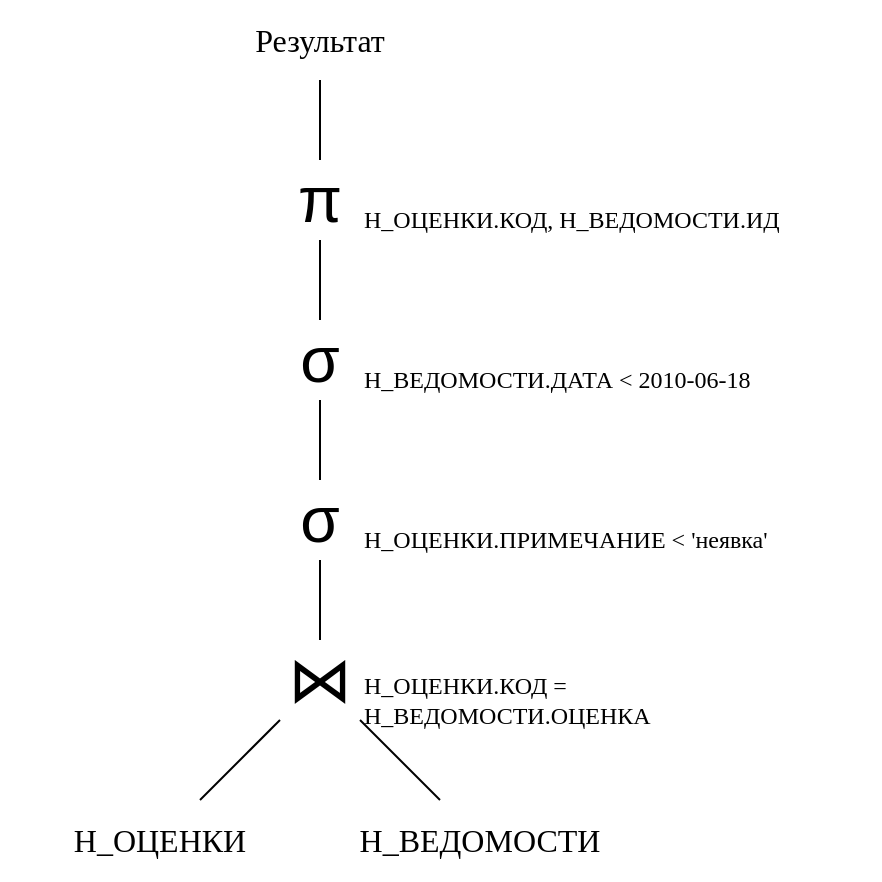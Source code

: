 <mxfile version="22.1.2" type="device" pages="6">
  <diagram name="1.1" id="wA_7gH2oUpH-ClCLrekW">
    <mxGraphModel dx="1221" dy="725" grid="1" gridSize="10" guides="1" tooltips="1" connect="1" arrows="1" fold="1" page="1" pageScale="1" pageWidth="827" pageHeight="1169" math="0" shadow="0">
      <root>
        <mxCell id="0" />
        <mxCell id="1" parent="0" />
        <mxCell id="62KwD2l6ckpeS2-yrxwT-12" style="rounded=0;orthogonalLoop=1;jettySize=auto;html=1;endArrow=none;endFill=0;" edge="1" parent="1" source="62KwD2l6ckpeS2-yrxwT-8" target="62KwD2l6ckpeS2-yrxwT-10">
          <mxGeometry relative="1" as="geometry">
            <mxPoint x="170" y="420" as="sourcePoint" />
          </mxGeometry>
        </mxCell>
        <mxCell id="62KwD2l6ckpeS2-yrxwT-8" value="&lt;font face=&quot;consolas&quot; style=&quot;font-size: 16px;&quot;&gt;Н_ОЦЕНКИ&lt;/font&gt;" style="text;html=1;strokeColor=none;fillColor=none;align=center;verticalAlign=middle;whiteSpace=wrap;rounded=0;" vertex="1" parent="1">
          <mxGeometry x="80" y="480" width="160" height="40" as="geometry" />
        </mxCell>
        <mxCell id="62KwD2l6ckpeS2-yrxwT-13" style="rounded=0;orthogonalLoop=1;jettySize=auto;html=1;endArrow=none;endFill=0;" edge="1" parent="1" source="62KwD2l6ckpeS2-yrxwT-9" target="62KwD2l6ckpeS2-yrxwT-10">
          <mxGeometry relative="1" as="geometry">
            <mxPoint x="360" y="460" as="sourcePoint" />
          </mxGeometry>
        </mxCell>
        <mxCell id="62KwD2l6ckpeS2-yrxwT-9" value="&lt;font face=&quot;consolas&quot; style=&quot;font-size: 16px;&quot;&gt;Н_ВЕДОМОСТИ&lt;/font&gt;" style="text;html=1;strokeColor=none;fillColor=none;align=center;verticalAlign=middle;whiteSpace=wrap;rounded=0;" vertex="1" parent="1">
          <mxGeometry x="240" y="480" width="160" height="40" as="geometry" />
        </mxCell>
        <mxCell id="62KwD2l6ckpeS2-yrxwT-10" value="&lt;font style=&quot;font-size: 32px;&quot;&gt;⋈&lt;/font&gt;" style="text;html=1;strokeColor=none;fillColor=none;align=center;verticalAlign=middle;whiteSpace=wrap;rounded=0;" vertex="1" parent="1">
          <mxGeometry x="220" y="400" width="40" height="40" as="geometry" />
        </mxCell>
        <mxCell id="62KwD2l6ckpeS2-yrxwT-15" style="edgeStyle=orthogonalEdgeStyle;rounded=0;orthogonalLoop=1;jettySize=auto;html=1;endArrow=none;endFill=0;" edge="1" parent="1" source="62KwD2l6ckpeS2-yrxwT-14" target="62KwD2l6ckpeS2-yrxwT-10">
          <mxGeometry relative="1" as="geometry" />
        </mxCell>
        <mxCell id="62KwD2l6ckpeS2-yrxwT-14" value="&lt;font style=&quot;font-size: 32px;&quot;&gt;σ&lt;/font&gt;" style="text;html=1;strokeColor=none;fillColor=none;align=center;verticalAlign=middle;whiteSpace=wrap;rounded=0;" vertex="1" parent="1">
          <mxGeometry x="220" y="320" width="40" height="40" as="geometry" />
        </mxCell>
        <mxCell id="62KwD2l6ckpeS2-yrxwT-17" style="edgeStyle=orthogonalEdgeStyle;rounded=0;orthogonalLoop=1;jettySize=auto;html=1;endArrow=none;endFill=0;" edge="1" parent="1" source="62KwD2l6ckpeS2-yrxwT-16" target="62KwD2l6ckpeS2-yrxwT-14">
          <mxGeometry relative="1" as="geometry" />
        </mxCell>
        <mxCell id="62KwD2l6ckpeS2-yrxwT-16" value="&lt;font style=&quot;font-size: 32px;&quot;&gt;σ&lt;/font&gt;" style="text;html=1;strokeColor=none;fillColor=none;align=center;verticalAlign=middle;whiteSpace=wrap;rounded=0;" vertex="1" parent="1">
          <mxGeometry x="220" y="240" width="40" height="40" as="geometry" />
        </mxCell>
        <mxCell id="62KwD2l6ckpeS2-yrxwT-19" style="edgeStyle=orthogonalEdgeStyle;rounded=0;orthogonalLoop=1;jettySize=auto;html=1;endArrow=none;endFill=0;" edge="1" parent="1" source="62KwD2l6ckpeS2-yrxwT-18" target="62KwD2l6ckpeS2-yrxwT-16">
          <mxGeometry relative="1" as="geometry" />
        </mxCell>
        <mxCell id="62KwD2l6ckpeS2-yrxwT-18" value="&lt;font style=&quot;font-size: 32px;&quot;&gt;π&lt;/font&gt;" style="text;html=1;strokeColor=none;fillColor=none;align=center;verticalAlign=middle;whiteSpace=wrap;rounded=0;" vertex="1" parent="1">
          <mxGeometry x="220" y="160" width="40" height="40" as="geometry" />
        </mxCell>
        <mxCell id="62KwD2l6ckpeS2-yrxwT-21" style="edgeStyle=orthogonalEdgeStyle;rounded=0;orthogonalLoop=1;jettySize=auto;html=1;endArrow=none;endFill=0;" edge="1" parent="1" source="62KwD2l6ckpeS2-yrxwT-20" target="62KwD2l6ckpeS2-yrxwT-18">
          <mxGeometry relative="1" as="geometry" />
        </mxCell>
        <mxCell id="62KwD2l6ckpeS2-yrxwT-20" value="&lt;font face=&quot;consolas&quot; style=&quot;font-size: 16px;&quot;&gt;Результат&lt;/font&gt;" style="text;html=1;strokeColor=none;fillColor=none;align=center;verticalAlign=middle;whiteSpace=wrap;rounded=0;" vertex="1" parent="1">
          <mxGeometry x="185" y="80" width="110" height="40" as="geometry" />
        </mxCell>
        <mxCell id="62KwD2l6ckpeS2-yrxwT-24" value="&lt;font face=&quot;consolas&quot; style=&quot;&quot;&gt;Н_ОЦЕНКИ.КОД, Н_ВЕДОМОСТИ.ИД&lt;/font&gt;" style="text;html=1;strokeColor=none;fillColor=none;align=left;verticalAlign=middle;whiteSpace=wrap;rounded=0;" vertex="1" parent="1">
          <mxGeometry x="260" y="180" width="230" height="20" as="geometry" />
        </mxCell>
        <mxCell id="62KwD2l6ckpeS2-yrxwT-25" value="&lt;font face=&quot;consolas&quot;&gt;Н_ВЕДОМОСТИ.ДАТА &amp;lt; 2010-06-18&lt;/font&gt;" style="text;html=1;strokeColor=none;fillColor=none;align=left;verticalAlign=middle;whiteSpace=wrap;rounded=0;" vertex="1" parent="1">
          <mxGeometry x="260" y="260" width="260" height="20" as="geometry" />
        </mxCell>
        <mxCell id="62KwD2l6ckpeS2-yrxwT-26" value="&lt;font face=&quot;consolas&quot;&gt;Н_ОЦЕНКИ.ПРИМЕЧАНИЕ &amp;lt; &#39;неявка&#39;&lt;/font&gt;" style="text;html=1;strokeColor=none;fillColor=none;align=left;verticalAlign=middle;whiteSpace=wrap;rounded=0;" vertex="1" parent="1">
          <mxGeometry x="260" y="340" width="230" height="20" as="geometry" />
        </mxCell>
        <mxCell id="62KwD2l6ckpeS2-yrxwT-27" value="&lt;font face=&quot;consolas&quot; style=&quot;&quot;&gt;Н_ОЦЕНКИ.КОД = Н_ВЕДОМОСТИ.ОЦЕНКА&lt;/font&gt;" style="text;html=1;strokeColor=none;fillColor=none;align=left;verticalAlign=middle;whiteSpace=wrap;rounded=0;" vertex="1" parent="1">
          <mxGeometry x="260" y="420" width="230" height="20" as="geometry" />
        </mxCell>
      </root>
    </mxGraphModel>
  </diagram>
  <diagram id="KvLGnH58B6t6iZliCWdp" name="1.2">
    <mxGraphModel dx="1221" dy="725" grid="1" gridSize="10" guides="1" tooltips="1" connect="1" arrows="1" fold="1" page="1" pageScale="1" pageWidth="827" pageHeight="1169" math="0" shadow="0">
      <root>
        <mxCell id="0" />
        <mxCell id="1" parent="0" />
        <mxCell id="LN-VVGvnlEgKL8Y9rLBI-1" style="rounded=0;orthogonalLoop=1;jettySize=auto;html=1;endArrow=none;endFill=0;" edge="1" parent="1" source="LN-VVGvnlEgKL8Y9rLBI-2" target="LN-VVGvnlEgKL8Y9rLBI-8">
          <mxGeometry relative="1" as="geometry" />
        </mxCell>
        <mxCell id="LN-VVGvnlEgKL8Y9rLBI-2" value="&lt;font face=&quot;consolas&quot; style=&quot;font-size: 16px;&quot;&gt;Н_ОЦЕНКИ&lt;/font&gt;" style="text;html=1;strokeColor=none;fillColor=none;align=center;verticalAlign=middle;whiteSpace=wrap;rounded=0;" vertex="1" parent="1">
          <mxGeometry x="80" y="400" width="161" height="40" as="geometry" />
        </mxCell>
        <mxCell id="LN-VVGvnlEgKL8Y9rLBI-3" style="rounded=0;orthogonalLoop=1;jettySize=auto;html=1;endArrow=none;endFill=0;" edge="1" parent="1" source="LN-VVGvnlEgKL8Y9rLBI-4" target="LN-VVGvnlEgKL8Y9rLBI-10">
          <mxGeometry relative="1" as="geometry" />
        </mxCell>
        <mxCell id="LN-VVGvnlEgKL8Y9rLBI-4" value="&lt;font face=&quot;consolas&quot; style=&quot;font-size: 16px;&quot;&gt;Н_ВЕДОМОСТИ&lt;/font&gt;" style="text;html=1;strokeColor=none;fillColor=none;align=center;verticalAlign=middle;whiteSpace=wrap;rounded=0;" vertex="1" parent="1">
          <mxGeometry x="360.5" y="400" width="160" height="40" as="geometry" />
        </mxCell>
        <mxCell id="LN-VVGvnlEgKL8Y9rLBI-5" style="rounded=0;orthogonalLoop=1;jettySize=auto;html=1;endArrow=none;endFill=0;" edge="1" parent="1" source="LN-VVGvnlEgKL8Y9rLBI-6" target="LN-VVGvnlEgKL8Y9rLBI-11">
          <mxGeometry relative="1" as="geometry" />
        </mxCell>
        <mxCell id="LN-VVGvnlEgKL8Y9rLBI-6" value="&lt;font style=&quot;font-size: 32px;&quot;&gt;⋈&lt;/font&gt;" style="text;html=1;strokeColor=none;fillColor=none;align=center;verticalAlign=middle;whiteSpace=wrap;rounded=0;" vertex="1" parent="1">
          <mxGeometry x="280.5" y="240" width="40" height="40" as="geometry" />
        </mxCell>
        <mxCell id="LN-VVGvnlEgKL8Y9rLBI-7" style="rounded=0;orthogonalLoop=1;jettySize=auto;html=1;endArrow=none;endFill=0;" edge="1" parent="1" source="LN-VVGvnlEgKL8Y9rLBI-8" target="LN-VVGvnlEgKL8Y9rLBI-6">
          <mxGeometry relative="1" as="geometry" />
        </mxCell>
        <mxCell id="LN-VVGvnlEgKL8Y9rLBI-8" value="&lt;font style=&quot;font-size: 32px;&quot;&gt;σ&lt;/font&gt;" style="text;html=1;strokeColor=none;fillColor=none;align=center;verticalAlign=middle;whiteSpace=wrap;rounded=0;" vertex="1" parent="1">
          <mxGeometry x="140.5" y="320" width="40" height="40" as="geometry" />
        </mxCell>
        <mxCell id="LN-VVGvnlEgKL8Y9rLBI-9" style="rounded=0;orthogonalLoop=1;jettySize=auto;html=1;endArrow=none;endFill=0;" edge="1" parent="1" source="LN-VVGvnlEgKL8Y9rLBI-10" target="LN-VVGvnlEgKL8Y9rLBI-6">
          <mxGeometry relative="1" as="geometry" />
        </mxCell>
        <mxCell id="LN-VVGvnlEgKL8Y9rLBI-10" value="&lt;font style=&quot;font-size: 32px;&quot;&gt;σ&lt;/font&gt;" style="text;html=1;strokeColor=none;fillColor=none;align=center;verticalAlign=middle;whiteSpace=wrap;rounded=0;" vertex="1" parent="1">
          <mxGeometry x="420.5" y="320" width="40" height="40" as="geometry" />
        </mxCell>
        <mxCell id="LN-VVGvnlEgKL8Y9rLBI-11" value="&lt;font style=&quot;font-size: 32px;&quot;&gt;π&lt;/font&gt;" style="text;html=1;strokeColor=none;fillColor=none;align=center;verticalAlign=middle;whiteSpace=wrap;rounded=0;" vertex="1" parent="1">
          <mxGeometry x="280.5" y="160" width="40" height="40" as="geometry" />
        </mxCell>
        <mxCell id="LN-VVGvnlEgKL8Y9rLBI-12" style="edgeStyle=orthogonalEdgeStyle;rounded=0;orthogonalLoop=1;jettySize=auto;html=1;endArrow=none;endFill=0;" edge="1" parent="1" source="LN-VVGvnlEgKL8Y9rLBI-13" target="LN-VVGvnlEgKL8Y9rLBI-11">
          <mxGeometry relative="1" as="geometry" />
        </mxCell>
        <mxCell id="LN-VVGvnlEgKL8Y9rLBI-13" value="&lt;font face=&quot;consolas&quot; style=&quot;font-size: 16px;&quot;&gt;Результат&lt;/font&gt;" style="text;html=1;strokeColor=none;fillColor=none;align=center;verticalAlign=middle;whiteSpace=wrap;rounded=0;" vertex="1" parent="1">
          <mxGeometry x="245.5" y="80" width="110" height="40" as="geometry" />
        </mxCell>
        <mxCell id="LN-VVGvnlEgKL8Y9rLBI-14" value="&lt;font face=&quot;consolas&quot; style=&quot;&quot;&gt;Н_ОЦЕНКИ.КОД, Н_ВЕДОМОСТИ.ИД&lt;/font&gt;" style="text;html=1;strokeColor=none;fillColor=none;align=left;verticalAlign=middle;whiteSpace=wrap;rounded=0;" vertex="1" parent="1">
          <mxGeometry x="320.5" y="180" width="230" height="20" as="geometry" />
        </mxCell>
        <mxCell id="LN-VVGvnlEgKL8Y9rLBI-15" value="&lt;font face=&quot;consolas&quot;&gt;Н_ОЦЕНКИ.ПРИМЕЧАНИЕ &amp;lt; &#39;неявка&#39;&lt;/font&gt;" style="text;html=1;strokeColor=none;fillColor=none;align=left;verticalAlign=middle;whiteSpace=wrap;rounded=0;" vertex="1" parent="1">
          <mxGeometry x="180.5" y="340" width="230" height="20" as="geometry" />
        </mxCell>
        <mxCell id="LN-VVGvnlEgKL8Y9rLBI-16" value="&lt;font face=&quot;consolas&quot; style=&quot;&quot;&gt;Н_ОЦЕНКИ.КОД = Н_ВЕДОМОСТИ.ОЦЕНКА&lt;/font&gt;" style="text;html=1;strokeColor=none;fillColor=none;align=left;verticalAlign=middle;whiteSpace=wrap;rounded=0;" vertex="1" parent="1">
          <mxGeometry x="331.5" y="260" width="230" height="20" as="geometry" />
        </mxCell>
        <mxCell id="iHlFwc3qblCvnJ1TW7BZ-1" value="&lt;font face=&quot;consolas&quot;&gt;Н_ВЕДОМОСТИ.ДАТА &amp;lt; 2010-06-18&lt;/font&gt;" style="text;html=1;strokeColor=none;fillColor=none;align=left;verticalAlign=middle;whiteSpace=wrap;rounded=0;" vertex="1" parent="1">
          <mxGeometry x="460.5" y="340" width="260" height="20" as="geometry" />
        </mxCell>
      </root>
    </mxGraphModel>
  </diagram>
  <diagram name="1.3" id="FqqFqmrOlpZ0furCLq9o">
    <mxGraphModel dx="1221" dy="725" grid="1" gridSize="10" guides="1" tooltips="1" connect="1" arrows="1" fold="1" page="1" pageScale="1" pageWidth="827" pageHeight="1169" math="0" shadow="0">
      <root>
        <mxCell id="U8LaXpOmRwlJuLituUQy-0" />
        <mxCell id="U8LaXpOmRwlJuLituUQy-1" parent="U8LaXpOmRwlJuLituUQy-0" />
        <mxCell id="g5hqYgTm5pAgsWPIy2Y1-0" style="rounded=0;orthogonalLoop=1;jettySize=auto;html=1;endArrow=none;endFill=0;" edge="1" parent="U8LaXpOmRwlJuLituUQy-1" source="U8LaXpOmRwlJuLituUQy-3" target="U8LaXpOmRwlJuLituUQy-8">
          <mxGeometry relative="1" as="geometry">
            <mxPoint x="320.5" y="347.273" as="targetPoint" />
          </mxGeometry>
        </mxCell>
        <mxCell id="U8LaXpOmRwlJuLituUQy-3" value="&lt;font face=&quot;consolas&quot; style=&quot;font-size: 16px;&quot;&gt;Н_ОЦЕНКИ&lt;/font&gt;" style="text;html=1;strokeColor=none;fillColor=none;align=center;verticalAlign=middle;whiteSpace=wrap;rounded=0;" vertex="1" parent="U8LaXpOmRwlJuLituUQy-1">
          <mxGeometry x="440.5" y="400" width="161" height="40" as="geometry" />
        </mxCell>
        <mxCell id="U8LaXpOmRwlJuLituUQy-4" style="rounded=0;orthogonalLoop=1;jettySize=auto;html=1;endArrow=none;endFill=0;" edge="1" parent="U8LaXpOmRwlJuLituUQy-1" source="U8LaXpOmRwlJuLituUQy-5" target="U8LaXpOmRwlJuLituUQy-10">
          <mxGeometry relative="1" as="geometry" />
        </mxCell>
        <mxCell id="U8LaXpOmRwlJuLituUQy-5" value="&lt;font face=&quot;consolas&quot; style=&quot;font-size: 16px;&quot;&gt;Н_ВЕДОМОСТИ&lt;/font&gt;" style="text;html=1;strokeColor=none;fillColor=none;align=center;verticalAlign=middle;whiteSpace=wrap;rounded=0;" vertex="1" parent="U8LaXpOmRwlJuLituUQy-1">
          <mxGeometry x="80.5" y="560" width="160" height="40" as="geometry" />
        </mxCell>
        <mxCell id="U8LaXpOmRwlJuLituUQy-7" style="rounded=0;orthogonalLoop=1;jettySize=auto;html=1;endArrow=none;endFill=0;" edge="1" parent="U8LaXpOmRwlJuLituUQy-1" source="U8LaXpOmRwlJuLituUQy-8">
          <mxGeometry relative="1" as="geometry">
            <mxPoint x="280.5" y="351.388" as="sourcePoint" />
            <mxPoint x="180" y="411.136" as="targetPoint" />
          </mxGeometry>
        </mxCell>
        <mxCell id="U8LaXpOmRwlJuLituUQy-8" value="&lt;font style=&quot;font-size: 32px;&quot;&gt;⋈&lt;/font&gt;" style="text;html=1;strokeColor=none;fillColor=none;align=center;verticalAlign=middle;whiteSpace=wrap;rounded=0;" vertex="1" parent="U8LaXpOmRwlJuLituUQy-1">
          <mxGeometry x="320.5" y="320" width="40" height="40" as="geometry" />
        </mxCell>
        <mxCell id="g5hqYgTm5pAgsWPIy2Y1-2" style="edgeStyle=orthogonalEdgeStyle;rounded=0;orthogonalLoop=1;jettySize=auto;html=1;endArrow=none;endFill=0;" edge="1" parent="U8LaXpOmRwlJuLituUQy-1" source="U8LaXpOmRwlJuLituUQy-9" target="U8LaXpOmRwlJuLituUQy-8">
          <mxGeometry relative="1" as="geometry" />
        </mxCell>
        <mxCell id="U8LaXpOmRwlJuLituUQy-9" value="&lt;font style=&quot;font-size: 32px;&quot;&gt;σ&lt;/font&gt;" style="text;html=1;strokeColor=none;fillColor=none;align=center;verticalAlign=middle;whiteSpace=wrap;rounded=0;" vertex="1" parent="U8LaXpOmRwlJuLituUQy-1">
          <mxGeometry x="320.5" y="240" width="40" height="40" as="geometry" />
        </mxCell>
        <mxCell id="U8LaXpOmRwlJuLituUQy-10" value="&lt;font style=&quot;font-size: 32px;&quot;&gt;σ&lt;/font&gt;" style="text;html=1;strokeColor=none;fillColor=none;align=center;verticalAlign=middle;whiteSpace=wrap;rounded=0;" vertex="1" parent="U8LaXpOmRwlJuLituUQy-1">
          <mxGeometry x="140.5" y="480" width="40" height="40" as="geometry" />
        </mxCell>
        <mxCell id="g5hqYgTm5pAgsWPIy2Y1-1" style="edgeStyle=orthogonalEdgeStyle;rounded=0;orthogonalLoop=1;jettySize=auto;html=1;endArrow=none;endFill=0;" edge="1" parent="U8LaXpOmRwlJuLituUQy-1" source="U8LaXpOmRwlJuLituUQy-11" target="U8LaXpOmRwlJuLituUQy-9">
          <mxGeometry relative="1" as="geometry" />
        </mxCell>
        <mxCell id="U8LaXpOmRwlJuLituUQy-11" value="&lt;font style=&quot;font-size: 32px;&quot;&gt;π&lt;/font&gt;" style="text;html=1;strokeColor=none;fillColor=none;align=center;verticalAlign=middle;whiteSpace=wrap;rounded=0;" vertex="1" parent="U8LaXpOmRwlJuLituUQy-1">
          <mxGeometry x="320.5" y="160" width="40" height="40" as="geometry" />
        </mxCell>
        <mxCell id="U8LaXpOmRwlJuLituUQy-12" style="edgeStyle=orthogonalEdgeStyle;rounded=0;orthogonalLoop=1;jettySize=auto;html=1;endArrow=none;endFill=0;" edge="1" parent="U8LaXpOmRwlJuLituUQy-1" source="U8LaXpOmRwlJuLituUQy-13" target="U8LaXpOmRwlJuLituUQy-11">
          <mxGeometry relative="1" as="geometry" />
        </mxCell>
        <mxCell id="U8LaXpOmRwlJuLituUQy-13" value="&lt;font face=&quot;consolas&quot; style=&quot;font-size: 16px;&quot;&gt;Результат&lt;/font&gt;" style="text;html=1;strokeColor=none;fillColor=none;align=center;verticalAlign=middle;whiteSpace=wrap;rounded=0;" vertex="1" parent="U8LaXpOmRwlJuLituUQy-1">
          <mxGeometry x="285.5" y="80" width="110" height="40" as="geometry" />
        </mxCell>
        <mxCell id="U8LaXpOmRwlJuLituUQy-14" value="&lt;font face=&quot;consolas&quot; style=&quot;&quot;&gt;Н_ОЦЕНКИ.КОД, Н_ВЕДОМОСТИ.ИД&lt;/font&gt;" style="text;html=1;strokeColor=none;fillColor=none;align=left;verticalAlign=middle;whiteSpace=wrap;rounded=0;" vertex="1" parent="U8LaXpOmRwlJuLituUQy-1">
          <mxGeometry x="360.5" y="180" width="189.5" height="20" as="geometry" />
        </mxCell>
        <mxCell id="U8LaXpOmRwlJuLituUQy-15" value="&lt;font face=&quot;consolas&quot;&gt;Н_ОЦЕНКИ.ПРИМЕЧАНИЕ &amp;lt; &#39;неявка&#39;&lt;/font&gt;" style="text;html=1;strokeColor=none;fillColor=none;align=left;verticalAlign=middle;whiteSpace=wrap;rounded=0;" vertex="1" parent="U8LaXpOmRwlJuLituUQy-1">
          <mxGeometry x="360.5" y="260" width="230" height="20" as="geometry" />
        </mxCell>
        <mxCell id="U8LaXpOmRwlJuLituUQy-16" value="&lt;font face=&quot;consolas&quot; style=&quot;&quot;&gt;Н_ОЦЕНКИ.КОД = Н_ВЕДОМОСТИ.ОЦЕНКА&lt;/font&gt;" style="text;html=1;strokeColor=none;fillColor=none;align=left;verticalAlign=middle;whiteSpace=wrap;rounded=0;" vertex="1" parent="U8LaXpOmRwlJuLituUQy-1">
          <mxGeometry x="380" y="340" width="230" height="20" as="geometry" />
        </mxCell>
        <mxCell id="U8LaXpOmRwlJuLituUQy-17" value="&lt;font face=&quot;consolas&quot;&gt;Н_ВЕДОМОСТИ.ДАТА &amp;lt; 2010-06-18&lt;/font&gt;" style="text;html=1;strokeColor=none;fillColor=none;align=left;verticalAlign=middle;whiteSpace=wrap;rounded=0;" vertex="1" parent="U8LaXpOmRwlJuLituUQy-1">
          <mxGeometry x="180.5" y="500" width="199.5" height="20" as="geometry" />
        </mxCell>
        <mxCell id="UTIMXgMrWFtut0w061-a-0" style="edgeStyle=orthogonalEdgeStyle;rounded=0;orthogonalLoop=1;jettySize=auto;html=1;endArrow=none;endFill=0;" edge="1" source="UTIMXgMrWFtut0w061-a-1" parent="U8LaXpOmRwlJuLituUQy-1">
          <mxGeometry relative="1" as="geometry">
            <mxPoint x="161" y="480" as="targetPoint" />
          </mxGeometry>
        </mxCell>
        <mxCell id="UTIMXgMrWFtut0w061-a-1" value="&lt;font style=&quot;font-size: 32px;&quot;&gt;π&lt;/font&gt;" style="text;html=1;strokeColor=none;fillColor=none;align=center;verticalAlign=middle;whiteSpace=wrap;rounded=0;" vertex="1" parent="U8LaXpOmRwlJuLituUQy-1">
          <mxGeometry x="140.5" y="400" width="40" height="40" as="geometry" />
        </mxCell>
        <mxCell id="UTIMXgMrWFtut0w061-a-2" value="&lt;font face=&quot;consolas&quot; style=&quot;&quot;&gt;Н_ВЕДОМОСТИ.ОЦЕНКА, Н_ВЕДОМОСТИ.ИД&lt;/font&gt;" style="text;html=1;strokeColor=none;fillColor=none;align=left;verticalAlign=middle;whiteSpace=wrap;rounded=0;" vertex="1" parent="U8LaXpOmRwlJuLituUQy-1">
          <mxGeometry x="180.5" y="420" width="239.5" height="20" as="geometry" />
        </mxCell>
      </root>
    </mxGraphModel>
  </diagram>
  <diagram name="2.1" id="RiM3h8Kn4fxlWHXIQfFn">
    <mxGraphModel dx="1221" dy="725" grid="1" gridSize="10" guides="1" tooltips="1" connect="1" arrows="1" fold="1" page="1" pageScale="1" pageWidth="827" pageHeight="1169" math="0" shadow="0">
      <root>
        <mxCell id="sI-go38UnN8-HniowSzG-0" />
        <mxCell id="sI-go38UnN8-HniowSzG-1" parent="sI-go38UnN8-HniowSzG-0" />
        <mxCell id="sI-go38UnN8-HniowSzG-2" style="rounded=0;orthogonalLoop=1;jettySize=auto;html=1;endArrow=none;endFill=0;" edge="1" parent="sI-go38UnN8-HniowSzG-1" source="sI-go38UnN8-HniowSzG-3" target="sI-go38UnN8-HniowSzG-6">
          <mxGeometry relative="1" as="geometry">
            <mxPoint x="170" y="580" as="sourcePoint" />
          </mxGeometry>
        </mxCell>
        <mxCell id="sI-go38UnN8-HniowSzG-3" value="&lt;font style=&quot;font-size: 16px;&quot; face=&quot;consolas&quot;&gt;Н_ЛЮДИ&lt;/font&gt;" style="text;html=1;strokeColor=none;fillColor=none;align=center;verticalAlign=middle;whiteSpace=wrap;rounded=0;" vertex="1" parent="sI-go38UnN8-HniowSzG-1">
          <mxGeometry x="80" y="640" width="160" height="40" as="geometry" />
        </mxCell>
        <mxCell id="sI-go38UnN8-HniowSzG-4" style="rounded=0;orthogonalLoop=1;jettySize=auto;html=1;endArrow=none;endFill=0;" edge="1" parent="sI-go38UnN8-HniowSzG-1" source="sI-go38UnN8-HniowSzG-5" target="sI-go38UnN8-HniowSzG-6">
          <mxGeometry relative="1" as="geometry">
            <mxPoint x="360" y="620" as="sourcePoint" />
          </mxGeometry>
        </mxCell>
        <mxCell id="sI-go38UnN8-HniowSzG-5" value="&lt;font style=&quot;font-size: 16px;&quot; face=&quot;consolas&quot;&gt;Н_ОБУЧЕНИЯ&lt;/font&gt;" style="text;html=1;strokeColor=none;fillColor=none;align=center;verticalAlign=middle;whiteSpace=wrap;rounded=0;" vertex="1" parent="sI-go38UnN8-HniowSzG-1">
          <mxGeometry x="240" y="640" width="160" height="40" as="geometry" />
        </mxCell>
        <mxCell id="6ELNKzGNCukcoDp0P4Ak-2" style="rounded=0;orthogonalLoop=1;jettySize=auto;html=1;endArrow=none;endFill=0;" edge="1" parent="sI-go38UnN8-HniowSzG-1" source="sI-go38UnN8-HniowSzG-6" target="6ELNKzGNCukcoDp0P4Ak-1">
          <mxGeometry relative="1" as="geometry" />
        </mxCell>
        <mxCell id="sI-go38UnN8-HniowSzG-6" value="&lt;font style=&quot;font-size: 32px;&quot;&gt;⋈&lt;/font&gt;" style="text;html=1;strokeColor=none;fillColor=none;align=center;verticalAlign=middle;whiteSpace=wrap;rounded=0;" vertex="1" parent="sI-go38UnN8-HniowSzG-1">
          <mxGeometry x="220" y="560" width="40" height="40" as="geometry" />
        </mxCell>
        <mxCell id="sI-go38UnN8-HniowSzG-8" value="&lt;font style=&quot;font-size: 32px;&quot;&gt;σ&lt;/font&gt;" style="text;html=1;strokeColor=none;fillColor=none;align=center;verticalAlign=middle;whiteSpace=wrap;rounded=0;" vertex="1" parent="sI-go38UnN8-HniowSzG-1">
          <mxGeometry x="380" y="400" width="40" height="40" as="geometry" />
        </mxCell>
        <mxCell id="sI-go38UnN8-HniowSzG-9" style="rounded=0;orthogonalLoop=1;jettySize=auto;html=1;endArrow=none;endFill=0;" edge="1" parent="sI-go38UnN8-HniowSzG-1" source="sI-go38UnN8-HniowSzG-10" target="sI-go38UnN8-HniowSzG-8">
          <mxGeometry relative="1" as="geometry" />
        </mxCell>
        <mxCell id="6ELNKzGNCukcoDp0P4Ak-12" style="rounded=0;orthogonalLoop=1;jettySize=auto;html=1;endArrow=none;endFill=0;" edge="1" parent="sI-go38UnN8-HniowSzG-1" source="sI-go38UnN8-HniowSzG-10" target="6ELNKzGNCukcoDp0P4Ak-9">
          <mxGeometry relative="1" as="geometry" />
        </mxCell>
        <mxCell id="sI-go38UnN8-HniowSzG-10" value="&lt;font style=&quot;font-size: 32px;&quot;&gt;σ&lt;/font&gt;" style="text;html=1;strokeColor=none;fillColor=none;align=center;verticalAlign=middle;whiteSpace=wrap;rounded=0;" vertex="1" parent="sI-go38UnN8-HniowSzG-1">
          <mxGeometry x="380" y="320" width="40" height="40" as="geometry" />
        </mxCell>
        <mxCell id="6ELNKzGNCukcoDp0P4Ak-13" style="rounded=0;orthogonalLoop=1;jettySize=auto;html=1;endArrow=none;endFill=0;" edge="1" parent="sI-go38UnN8-HniowSzG-1" source="sI-go38UnN8-HniowSzG-12" target="6ELNKzGNCukcoDp0P4Ak-9">
          <mxGeometry relative="1" as="geometry" />
        </mxCell>
        <mxCell id="sI-go38UnN8-HniowSzG-12" value="&lt;font style=&quot;font-size: 32px;&quot;&gt;π&lt;/font&gt;" style="text;html=1;strokeColor=none;fillColor=none;align=center;verticalAlign=middle;whiteSpace=wrap;rounded=0;" vertex="1" parent="sI-go38UnN8-HniowSzG-1">
          <mxGeometry x="380" y="160" width="40" height="40" as="geometry" />
        </mxCell>
        <mxCell id="sI-go38UnN8-HniowSzG-13" style="rounded=0;orthogonalLoop=1;jettySize=auto;html=1;endArrow=none;endFill=0;" edge="1" parent="sI-go38UnN8-HniowSzG-1" source="sI-go38UnN8-HniowSzG-14" target="sI-go38UnN8-HniowSzG-12">
          <mxGeometry relative="1" as="geometry" />
        </mxCell>
        <mxCell id="sI-go38UnN8-HniowSzG-14" value="&lt;font face=&quot;consolas&quot; style=&quot;font-size: 16px;&quot;&gt;Результат&lt;/font&gt;" style="text;html=1;strokeColor=none;fillColor=none;align=center;verticalAlign=middle;whiteSpace=wrap;rounded=0;" vertex="1" parent="sI-go38UnN8-HniowSzG-1">
          <mxGeometry x="345" y="80" width="110" height="40" as="geometry" />
        </mxCell>
        <mxCell id="sI-go38UnN8-HniowSzG-15" value="&lt;font face=&quot;consolas&quot;&gt;Н_ЛЮДИ.ИМЯ, Н_ОБУЧЕНИЯ.ЧЛВК_ИД, Н_УЧЕНИКИ.ИД&lt;/font&gt;" style="text;html=1;strokeColor=none;fillColor=none;align=left;verticalAlign=middle;whiteSpace=wrap;rounded=0;" vertex="1" parent="sI-go38UnN8-HniowSzG-1">
          <mxGeometry x="420" y="180" width="350" height="20" as="geometry" />
        </mxCell>
        <mxCell id="sI-go38UnN8-HniowSzG-16" value="&lt;font face=&quot;consolas&quot;&gt;Н_ОБУЧЕНИЯ.НЗК &amp;lt; &#39;933232&#39;&lt;/font&gt;" style="text;html=1;strokeColor=none;fillColor=none;align=left;verticalAlign=middle;whiteSpace=wrap;rounded=0;" vertex="1" parent="sI-go38UnN8-HniowSzG-1">
          <mxGeometry x="420" y="340" width="260" height="20" as="geometry" />
        </mxCell>
        <mxCell id="sI-go38UnN8-HniowSzG-17" value="&lt;font face=&quot;consolas&quot;&gt;Н_ЛЮДИ.ФАМИЛИЯ &amp;lt; &#39;Иванов&#39;&lt;/font&gt;" style="text;html=1;strokeColor=none;fillColor=none;align=left;verticalAlign=middle;whiteSpace=wrap;rounded=0;" vertex="1" parent="sI-go38UnN8-HniowSzG-1">
          <mxGeometry x="420" y="420" width="230" height="20" as="geometry" />
        </mxCell>
        <mxCell id="sI-go38UnN8-HniowSzG-18" value="&lt;font face=&quot;consolas&quot;&gt;Н_ОБУЧЕНИЯ.ЧЛВК_ИД = Н_ЛЮДИ.ИД&lt;/font&gt;" style="text;html=1;strokeColor=none;fillColor=none;align=left;verticalAlign=middle;whiteSpace=wrap;rounded=0;" vertex="1" parent="sI-go38UnN8-HniowSzG-1">
          <mxGeometry x="260" y="580" width="230" height="20" as="geometry" />
        </mxCell>
        <mxCell id="6ELNKzGNCukcoDp0P4Ak-0" value="&lt;font style=&quot;font-size: 16px;&quot; face=&quot;consolas&quot;&gt;Н_УЧЕНИКИ&lt;/font&gt;" style="text;html=1;strokeColor=none;fillColor=none;align=center;verticalAlign=middle;whiteSpace=wrap;rounded=0;" vertex="1" parent="sI-go38UnN8-HniowSzG-1">
          <mxGeometry x="480" y="560" width="160" height="40" as="geometry" />
        </mxCell>
        <mxCell id="6ELNKzGNCukcoDp0P4Ak-3" style="rounded=0;orthogonalLoop=1;jettySize=auto;html=1;endArrow=none;endFill=0;" edge="1" parent="sI-go38UnN8-HniowSzG-1" source="6ELNKzGNCukcoDp0P4Ak-1" target="6ELNKzGNCukcoDp0P4Ak-0">
          <mxGeometry relative="1" as="geometry" />
        </mxCell>
        <mxCell id="6ELNKzGNCukcoDp0P4Ak-7" style="rounded=0;orthogonalLoop=1;jettySize=auto;html=1;endArrow=none;endFill=0;" edge="1" parent="sI-go38UnN8-HniowSzG-1" source="6ELNKzGNCukcoDp0P4Ak-1" target="sI-go38UnN8-HniowSzG-8">
          <mxGeometry relative="1" as="geometry">
            <Array as="points">
              <mxPoint x="400" y="470" />
            </Array>
          </mxGeometry>
        </mxCell>
        <mxCell id="6ELNKzGNCukcoDp0P4Ak-1" value="&lt;font style=&quot;font-size: 32px;&quot;&gt;⋈&lt;/font&gt;" style="text;html=1;strokeColor=none;fillColor=none;align=center;verticalAlign=middle;whiteSpace=wrap;rounded=0;" vertex="1" parent="sI-go38UnN8-HniowSzG-1">
          <mxGeometry x="380" y="480" width="40" height="40" as="geometry" />
        </mxCell>
        <mxCell id="6ELNKzGNCukcoDp0P4Ak-6" value="&lt;font face=&quot;consolas&quot;&gt;Н_ОБУЧЕНИЯ.ЧЛВК_ИД = Н_УЧЕНИКИ.ЧДВК_ИД&lt;/font&gt;" style="text;html=1;strokeColor=none;fillColor=none;align=left;verticalAlign=middle;whiteSpace=wrap;rounded=0;" vertex="1" parent="sI-go38UnN8-HniowSzG-1">
          <mxGeometry x="440" y="500" width="280" height="20" as="geometry" />
        </mxCell>
        <mxCell id="6ELNKzGNCukcoDp0P4Ak-9" value="&lt;font style=&quot;font-size: 32px;&quot;&gt;σ&lt;/font&gt;" style="text;html=1;strokeColor=none;fillColor=none;align=center;verticalAlign=middle;whiteSpace=wrap;rounded=0;" vertex="1" parent="sI-go38UnN8-HniowSzG-1">
          <mxGeometry x="380" y="240" width="40" height="40" as="geometry" />
        </mxCell>
        <mxCell id="6ELNKzGNCukcoDp0P4Ak-10" value="&lt;font face=&quot;consolas&quot;&gt;Н_УЧЕНИКИ.ИД &amp;gt; 39&lt;/font&gt;" style="text;html=1;strokeColor=none;fillColor=none;align=left;verticalAlign=middle;whiteSpace=wrap;rounded=0;" vertex="1" parent="sI-go38UnN8-HniowSzG-1">
          <mxGeometry x="420" y="260" width="260" height="20" as="geometry" />
        </mxCell>
      </root>
    </mxGraphModel>
  </diagram>
  <diagram name="2.2" id="UI9okgxZxIhrhXp_0bT8">
    <mxGraphModel dx="1221" dy="725" grid="1" gridSize="10" guides="1" tooltips="1" connect="1" arrows="1" fold="1" page="1" pageScale="1" pageWidth="827" pageHeight="1169" math="0" shadow="0">
      <root>
        <mxCell id="090kn0jAOfkVDKIUFKKs-0" />
        <mxCell id="090kn0jAOfkVDKIUFKKs-1" parent="090kn0jAOfkVDKIUFKKs-0" />
        <mxCell id="g4JFh2FvF3Pfz1zOVNYq-1" style="edgeStyle=orthogonalEdgeStyle;rounded=0;orthogonalLoop=1;jettySize=auto;html=1;endArrow=none;endFill=0;" edge="1" parent="090kn0jAOfkVDKIUFKKs-1" source="090kn0jAOfkVDKIUFKKs-3" target="090kn0jAOfkVDKIUFKKs-8">
          <mxGeometry relative="1" as="geometry" />
        </mxCell>
        <mxCell id="090kn0jAOfkVDKIUFKKs-3" value="&lt;font style=&quot;font-size: 16px;&quot; face=&quot;consolas&quot;&gt;Н_ЛЮДИ&lt;/font&gt;" style="text;html=1;strokeColor=none;fillColor=none;align=center;verticalAlign=middle;whiteSpace=wrap;rounded=0;" vertex="1" parent="090kn0jAOfkVDKIUFKKs-1">
          <mxGeometry x="39" y="440" width="80" height="40" as="geometry" />
        </mxCell>
        <mxCell id="g4JFh2FvF3Pfz1zOVNYq-2" style="edgeStyle=orthogonalEdgeStyle;rounded=0;orthogonalLoop=1;jettySize=auto;html=1;endArrow=none;endFill=0;" edge="1" parent="090kn0jAOfkVDKIUFKKs-1" source="090kn0jAOfkVDKIUFKKs-5" target="090kn0jAOfkVDKIUFKKs-11">
          <mxGeometry relative="1" as="geometry" />
        </mxCell>
        <mxCell id="090kn0jAOfkVDKIUFKKs-5" value="&lt;font style=&quot;font-size: 16px;&quot; face=&quot;consolas&quot;&gt;Н_ОБУЧЕНИЯ&lt;/font&gt;" style="text;html=1;strokeColor=none;fillColor=none;align=center;verticalAlign=middle;whiteSpace=wrap;rounded=0;" vertex="1" parent="090kn0jAOfkVDKIUFKKs-1">
          <mxGeometry x="299" y="440" width="120" height="40" as="geometry" />
        </mxCell>
        <mxCell id="090kn0jAOfkVDKIUFKKs-6" style="rounded=0;orthogonalLoop=1;jettySize=auto;html=1;endArrow=none;endFill=0;" edge="1" parent="090kn0jAOfkVDKIUFKKs-1" source="090kn0jAOfkVDKIUFKKs-7" target="090kn0jAOfkVDKIUFKKs-23">
          <mxGeometry relative="1" as="geometry" />
        </mxCell>
        <mxCell id="090kn0jAOfkVDKIUFKKs-7" value="&lt;font style=&quot;font-size: 32px;&quot;&gt;⋈&lt;/font&gt;" style="text;html=1;strokeColor=none;fillColor=none;align=center;verticalAlign=middle;whiteSpace=wrap;rounded=0;" vertex="1" parent="090kn0jAOfkVDKIUFKKs-1">
          <mxGeometry x="199" y="280" width="40" height="40" as="geometry" />
        </mxCell>
        <mxCell id="g4JFh2FvF3Pfz1zOVNYq-3" style="rounded=0;orthogonalLoop=1;jettySize=auto;html=1;endArrow=none;endFill=0;" edge="1" parent="090kn0jAOfkVDKIUFKKs-1" source="090kn0jAOfkVDKIUFKKs-8" target="090kn0jAOfkVDKIUFKKs-7">
          <mxGeometry relative="1" as="geometry" />
        </mxCell>
        <mxCell id="090kn0jAOfkVDKIUFKKs-8" value="&lt;font style=&quot;font-size: 32px;&quot;&gt;σ&lt;/font&gt;" style="text;html=1;strokeColor=none;fillColor=none;align=center;verticalAlign=middle;whiteSpace=wrap;rounded=0;" vertex="1" parent="090kn0jAOfkVDKIUFKKs-1">
          <mxGeometry x="59" y="360" width="40" height="40" as="geometry" />
        </mxCell>
        <mxCell id="g4JFh2FvF3Pfz1zOVNYq-4" style="rounded=0;orthogonalLoop=1;jettySize=auto;html=1;endArrow=none;endFill=0;" edge="1" parent="090kn0jAOfkVDKIUFKKs-1" source="090kn0jAOfkVDKIUFKKs-11" target="090kn0jAOfkVDKIUFKKs-7">
          <mxGeometry relative="1" as="geometry" />
        </mxCell>
        <mxCell id="090kn0jAOfkVDKIUFKKs-11" value="&lt;font style=&quot;font-size: 32px;&quot;&gt;σ&lt;/font&gt;" style="text;html=1;strokeColor=none;fillColor=none;align=center;verticalAlign=middle;whiteSpace=wrap;rounded=0;" vertex="1" parent="090kn0jAOfkVDKIUFKKs-1">
          <mxGeometry x="339" y="360" width="40" height="40" as="geometry" />
        </mxCell>
        <mxCell id="090kn0jAOfkVDKIUFKKs-13" value="&lt;font style=&quot;font-size: 32px;&quot;&gt;π&lt;/font&gt;" style="text;html=1;strokeColor=none;fillColor=none;align=center;verticalAlign=middle;whiteSpace=wrap;rounded=0;" vertex="1" parent="090kn0jAOfkVDKIUFKKs-1">
          <mxGeometry x="399" y="120" width="40" height="40" as="geometry" />
        </mxCell>
        <mxCell id="090kn0jAOfkVDKIUFKKs-14" style="rounded=0;orthogonalLoop=1;jettySize=auto;html=1;endArrow=none;endFill=0;" edge="1" parent="090kn0jAOfkVDKIUFKKs-1" source="090kn0jAOfkVDKIUFKKs-15" target="090kn0jAOfkVDKIUFKKs-13">
          <mxGeometry relative="1" as="geometry" />
        </mxCell>
        <mxCell id="090kn0jAOfkVDKIUFKKs-15" value="&lt;font face=&quot;consolas&quot; style=&quot;font-size: 16px;&quot;&gt;Результат&lt;/font&gt;" style="text;html=1;strokeColor=none;fillColor=none;align=center;verticalAlign=middle;whiteSpace=wrap;rounded=0;" vertex="1" parent="090kn0jAOfkVDKIUFKKs-1">
          <mxGeometry x="364" y="40" width="110" height="40" as="geometry" />
        </mxCell>
        <mxCell id="090kn0jAOfkVDKIUFKKs-16" value="&lt;font face=&quot;consolas&quot;&gt;Н_ЛЮДИ.ИМЯ, Н_ОБУЧЕНИЯ.ЧЛВК_ИД, Н_УЧЕНИКИ.ИД&lt;/font&gt;" style="text;html=1;strokeColor=none;fillColor=none;align=left;verticalAlign=middle;whiteSpace=wrap;rounded=0;" vertex="1" parent="090kn0jAOfkVDKIUFKKs-1">
          <mxGeometry x="439" y="140" width="350" height="20" as="geometry" />
        </mxCell>
        <mxCell id="090kn0jAOfkVDKIUFKKs-17" value="&lt;font face=&quot;consolas&quot;&gt;Н_ОБУЧЕНИЯ.НЗК &amp;lt; &#39;933232&#39;&lt;/font&gt;" style="text;html=1;strokeColor=none;fillColor=none;align=left;verticalAlign=middle;whiteSpace=wrap;rounded=0;" vertex="1" parent="090kn0jAOfkVDKIUFKKs-1">
          <mxGeometry x="379" y="380" width="180" height="20" as="geometry" />
        </mxCell>
        <mxCell id="090kn0jAOfkVDKIUFKKs-18" value="&lt;font face=&quot;consolas&quot;&gt;Н_ЛЮДИ.ФАМИЛИЯ &amp;lt; &#39;Иванов&#39;&lt;/font&gt;" style="text;html=1;strokeColor=none;fillColor=none;align=left;verticalAlign=middle;whiteSpace=wrap;rounded=0;" vertex="1" parent="090kn0jAOfkVDKIUFKKs-1">
          <mxGeometry x="99" y="380" width="180" height="20" as="geometry" />
        </mxCell>
        <mxCell id="090kn0jAOfkVDKIUFKKs-19" value="&lt;font face=&quot;consolas&quot;&gt;Н_ОБУЧЕНИЯ.ЧЛВК_ИД = Н_ЛЮДИ.ИД&lt;/font&gt;" style="text;html=1;strokeColor=none;fillColor=none;align=left;verticalAlign=middle;whiteSpace=wrap;rounded=0;" vertex="1" parent="090kn0jAOfkVDKIUFKKs-1">
          <mxGeometry x="259" y="300" width="220" height="20" as="geometry" />
        </mxCell>
        <mxCell id="g4JFh2FvF3Pfz1zOVNYq-5" style="rounded=0;orthogonalLoop=1;jettySize=auto;html=1;endArrow=none;endFill=0;" edge="1" parent="090kn0jAOfkVDKIUFKKs-1" source="090kn0jAOfkVDKIUFKKs-20" target="090kn0jAOfkVDKIUFKKs-25">
          <mxGeometry relative="1" as="geometry" />
        </mxCell>
        <mxCell id="090kn0jAOfkVDKIUFKKs-20" value="&lt;font style=&quot;font-size: 16px;&quot; face=&quot;consolas&quot;&gt;Н_УЧЕНИКИ&lt;/font&gt;" style="text;html=1;strokeColor=none;fillColor=none;align=center;verticalAlign=middle;whiteSpace=wrap;rounded=0;" vertex="1" parent="090kn0jAOfkVDKIUFKKs-1">
          <mxGeometry x="559" y="360" width="120" height="40" as="geometry" />
        </mxCell>
        <mxCell id="g4JFh2FvF3Pfz1zOVNYq-6" style="rounded=0;orthogonalLoop=1;jettySize=auto;html=1;endArrow=none;endFill=0;" edge="1" parent="090kn0jAOfkVDKIUFKKs-1" source="090kn0jAOfkVDKIUFKKs-23" target="090kn0jAOfkVDKIUFKKs-25">
          <mxGeometry relative="1" as="geometry" />
        </mxCell>
        <mxCell id="g4JFh2FvF3Pfz1zOVNYq-7" style="edgeStyle=orthogonalEdgeStyle;rounded=0;orthogonalLoop=1;jettySize=auto;html=1;endArrow=none;endFill=0;" edge="1" parent="090kn0jAOfkVDKIUFKKs-1" source="090kn0jAOfkVDKIUFKKs-23" target="090kn0jAOfkVDKIUFKKs-13">
          <mxGeometry relative="1" as="geometry" />
        </mxCell>
        <mxCell id="090kn0jAOfkVDKIUFKKs-23" value="&lt;font style=&quot;font-size: 32px;&quot;&gt;⋈&lt;/font&gt;" style="text;html=1;strokeColor=none;fillColor=none;align=center;verticalAlign=middle;whiteSpace=wrap;rounded=0;" vertex="1" parent="090kn0jAOfkVDKIUFKKs-1">
          <mxGeometry x="399" y="200" width="40" height="40" as="geometry" />
        </mxCell>
        <mxCell id="090kn0jAOfkVDKIUFKKs-24" value="&lt;font face=&quot;consolas&quot;&gt;Н_ОБУЧЕНИЯ.ЧЛВК_ИД = Н_УЧЕНИКИ.ЧДВК_ИД&lt;/font&gt;" style="text;html=1;strokeColor=none;fillColor=none;align=left;verticalAlign=middle;whiteSpace=wrap;rounded=0;" vertex="1" parent="090kn0jAOfkVDKIUFKKs-1">
          <mxGeometry x="479" y="220" width="280" height="20" as="geometry" />
        </mxCell>
        <mxCell id="090kn0jAOfkVDKIUFKKs-25" value="&lt;font style=&quot;font-size: 32px;&quot;&gt;σ&lt;/font&gt;" style="text;html=1;strokeColor=none;fillColor=none;align=center;verticalAlign=middle;whiteSpace=wrap;rounded=0;" vertex="1" parent="090kn0jAOfkVDKIUFKKs-1">
          <mxGeometry x="599" y="280" width="40" height="40" as="geometry" />
        </mxCell>
        <mxCell id="090kn0jAOfkVDKIUFKKs-26" value="&lt;font face=&quot;consolas&quot;&gt;Н_УЧЕНИКИ.ИД &amp;gt; 39&lt;/font&gt;" style="text;html=1;strokeColor=none;fillColor=none;align=left;verticalAlign=middle;whiteSpace=wrap;rounded=0;" vertex="1" parent="090kn0jAOfkVDKIUFKKs-1">
          <mxGeometry x="639" y="300" width="140" height="20" as="geometry" />
        </mxCell>
      </root>
    </mxGraphModel>
  </diagram>
  <diagram name="2.3" id="lfPpiYmfLBdFqL_WP2xx">
    <mxGraphModel dx="1221" dy="725" grid="1" gridSize="10" guides="1" tooltips="1" connect="1" arrows="1" fold="1" page="1" pageScale="1" pageWidth="827" pageHeight="1169" math="0" shadow="0">
      <root>
        <mxCell id="ef8pdJgeoC8lDfBsq-hJ-0" />
        <mxCell id="ef8pdJgeoC8lDfBsq-hJ-1" parent="ef8pdJgeoC8lDfBsq-hJ-0" />
        <mxCell id="ef8pdJgeoC8lDfBsq-hJ-2" style="edgeStyle=orthogonalEdgeStyle;rounded=0;orthogonalLoop=1;jettySize=auto;html=1;endArrow=none;endFill=0;" edge="1" parent="ef8pdJgeoC8lDfBsq-hJ-1" source="ef8pdJgeoC8lDfBsq-hJ-3" target="ef8pdJgeoC8lDfBsq-hJ-9">
          <mxGeometry relative="1" as="geometry" />
        </mxCell>
        <mxCell id="ef8pdJgeoC8lDfBsq-hJ-3" value="&lt;font style=&quot;font-size: 16px;&quot; face=&quot;consolas&quot;&gt;Н_ЛЮДИ&lt;/font&gt;" style="text;html=1;strokeColor=none;fillColor=none;align=center;verticalAlign=middle;whiteSpace=wrap;rounded=0;" vertex="1" parent="ef8pdJgeoC8lDfBsq-hJ-1">
          <mxGeometry x="39" y="760" width="80" height="40" as="geometry" />
        </mxCell>
        <mxCell id="ef8pdJgeoC8lDfBsq-hJ-5" value="&lt;font style=&quot;font-size: 16px;&quot; face=&quot;consolas&quot;&gt;Н_ОБУЧЕНИЯ&lt;/font&gt;" style="text;html=1;strokeColor=none;fillColor=none;align=center;verticalAlign=middle;whiteSpace=wrap;rounded=0;" vertex="1" parent="ef8pdJgeoC8lDfBsq-hJ-1">
          <mxGeometry x="309" y="600" width="120" height="40" as="geometry" />
        </mxCell>
        <mxCell id="ZDKeESEwjC-JDk7EJL-E-0" style="edgeStyle=orthogonalEdgeStyle;rounded=0;orthogonalLoop=1;jettySize=auto;html=1;endArrow=none;endFill=0;" edge="1" parent="ef8pdJgeoC8lDfBsq-hJ-1" source="ef8pdJgeoC8lDfBsq-hJ-7" target="ef8pdJgeoC8lDfBsq-hJ-11">
          <mxGeometry relative="1" as="geometry" />
        </mxCell>
        <mxCell id="ef8pdJgeoC8lDfBsq-hJ-7" value="&lt;font style=&quot;font-size: 32px;&quot;&gt;⋈&lt;/font&gt;" style="text;html=1;strokeColor=none;fillColor=none;align=center;verticalAlign=middle;whiteSpace=wrap;rounded=0;" vertex="1" parent="ef8pdJgeoC8lDfBsq-hJ-1">
          <mxGeometry x="199" y="520" width="40" height="40" as="geometry" />
        </mxCell>
        <mxCell id="ef8pdJgeoC8lDfBsq-hJ-8" style="rounded=0;orthogonalLoop=1;jettySize=auto;html=1;endArrow=none;endFill=0;" edge="1" parent="ef8pdJgeoC8lDfBsq-hJ-1" source="xafox7KEC1hokup1JwOd-1" target="ef8pdJgeoC8lDfBsq-hJ-7">
          <mxGeometry relative="1" as="geometry" />
        </mxCell>
        <mxCell id="ef8pdJgeoC8lDfBsq-hJ-9" value="&lt;font style=&quot;font-size: 32px;&quot;&gt;σ&lt;/font&gt;" style="text;html=1;strokeColor=none;fillColor=none;align=center;verticalAlign=middle;whiteSpace=wrap;rounded=0;" vertex="1" parent="ef8pdJgeoC8lDfBsq-hJ-1">
          <mxGeometry x="59" y="680" width="40" height="40" as="geometry" />
        </mxCell>
        <mxCell id="ef8pdJgeoC8lDfBsq-hJ-10" style="rounded=0;orthogonalLoop=1;jettySize=auto;html=1;endArrow=none;endFill=0;" edge="1" parent="ef8pdJgeoC8lDfBsq-hJ-1" source="ef8pdJgeoC8lDfBsq-hJ-5" target="ef8pdJgeoC8lDfBsq-hJ-7">
          <mxGeometry relative="1" as="geometry" />
        </mxCell>
        <mxCell id="ef8pdJgeoC8lDfBsq-hJ-11" value="&lt;font style=&quot;font-size: 32px;&quot;&gt;σ&lt;/font&gt;" style="text;html=1;strokeColor=none;fillColor=none;align=center;verticalAlign=middle;whiteSpace=wrap;rounded=0;" vertex="1" parent="ef8pdJgeoC8lDfBsq-hJ-1">
          <mxGeometry x="199" y="440" width="40" height="40" as="geometry" />
        </mxCell>
        <mxCell id="ZDKeESEwjC-JDk7EJL-E-5" style="edgeStyle=orthogonalEdgeStyle;rounded=0;orthogonalLoop=1;jettySize=auto;html=1;endArrow=none;endFill=0;" edge="1" parent="ef8pdJgeoC8lDfBsq-hJ-1" source="ef8pdJgeoC8lDfBsq-hJ-12" target="ef8pdJgeoC8lDfBsq-hJ-25">
          <mxGeometry relative="1" as="geometry" />
        </mxCell>
        <mxCell id="ef8pdJgeoC8lDfBsq-hJ-12" value="&lt;font style=&quot;font-size: 32px;&quot;&gt;π&lt;/font&gt;" style="text;html=1;strokeColor=none;fillColor=none;align=center;verticalAlign=middle;whiteSpace=wrap;rounded=0;" vertex="1" parent="ef8pdJgeoC8lDfBsq-hJ-1">
          <mxGeometry x="399" y="120" width="40" height="40" as="geometry" />
        </mxCell>
        <mxCell id="ef8pdJgeoC8lDfBsq-hJ-13" style="rounded=0;orthogonalLoop=1;jettySize=auto;html=1;endArrow=none;endFill=0;" edge="1" parent="ef8pdJgeoC8lDfBsq-hJ-1" source="ef8pdJgeoC8lDfBsq-hJ-14" target="ef8pdJgeoC8lDfBsq-hJ-12">
          <mxGeometry relative="1" as="geometry" />
        </mxCell>
        <mxCell id="ef8pdJgeoC8lDfBsq-hJ-14" value="&lt;font face=&quot;consolas&quot; style=&quot;font-size: 16px;&quot;&gt;Результат&lt;/font&gt;" style="text;html=1;strokeColor=none;fillColor=none;align=center;verticalAlign=middle;whiteSpace=wrap;rounded=0;" vertex="1" parent="ef8pdJgeoC8lDfBsq-hJ-1">
          <mxGeometry x="364" y="40" width="110" height="40" as="geometry" />
        </mxCell>
        <mxCell id="ef8pdJgeoC8lDfBsq-hJ-15" value="&lt;font face=&quot;consolas&quot;&gt;Н_ЛЮДИ.ИМЯ, Н_ОБУЧЕНИЯ.ЧЛВК_ИД, Н_УЧЕНИКИ.ИД&lt;/font&gt;" style="text;html=1;strokeColor=none;fillColor=none;align=left;verticalAlign=middle;whiteSpace=wrap;rounded=0;" vertex="1" parent="ef8pdJgeoC8lDfBsq-hJ-1">
          <mxGeometry x="439" y="140" width="301" height="20" as="geometry" />
        </mxCell>
        <mxCell id="ef8pdJgeoC8lDfBsq-hJ-16" value="&lt;font face=&quot;consolas&quot;&gt;Н_ОБУЧЕНИЯ.НЗК &amp;lt; &#39;933232&#39;&lt;/font&gt;" style="text;html=1;strokeColor=none;fillColor=none;align=left;verticalAlign=middle;whiteSpace=wrap;rounded=0;" vertex="1" parent="ef8pdJgeoC8lDfBsq-hJ-1">
          <mxGeometry x="239" y="460" width="180" height="20" as="geometry" />
        </mxCell>
        <mxCell id="ef8pdJgeoC8lDfBsq-hJ-17" value="&lt;font face=&quot;consolas&quot;&gt;Н_ЛЮДИ.ФАМИЛИЯ &amp;lt; &#39;Иванов&#39;&lt;/font&gt;" style="text;html=1;strokeColor=none;fillColor=none;align=left;verticalAlign=middle;whiteSpace=wrap;rounded=0;" vertex="1" parent="ef8pdJgeoC8lDfBsq-hJ-1">
          <mxGeometry x="99" y="700" width="180" height="20" as="geometry" />
        </mxCell>
        <mxCell id="ef8pdJgeoC8lDfBsq-hJ-18" value="&lt;font face=&quot;consolas&quot;&gt;Н_ОБУЧЕНИЯ.ЧЛВК_ИД = Н_ЛЮДИ.ИД&lt;/font&gt;" style="text;html=1;strokeColor=none;fillColor=none;align=left;verticalAlign=middle;whiteSpace=wrap;rounded=0;" vertex="1" parent="ef8pdJgeoC8lDfBsq-hJ-1">
          <mxGeometry x="259" y="540" width="220" height="20" as="geometry" />
        </mxCell>
        <mxCell id="ef8pdJgeoC8lDfBsq-hJ-20" value="&lt;font style=&quot;font-size: 16px;&quot; face=&quot;consolas&quot;&gt;Н_УЧЕНИКИ&lt;/font&gt;" style="text;html=1;strokeColor=none;fillColor=none;align=center;verticalAlign=middle;whiteSpace=wrap;rounded=0;" vertex="1" parent="ef8pdJgeoC8lDfBsq-hJ-1">
          <mxGeometry x="559" y="360" width="120" height="40" as="geometry" />
        </mxCell>
        <mxCell id="ef8pdJgeoC8lDfBsq-hJ-21" style="rounded=0;orthogonalLoop=1;jettySize=auto;html=1;endArrow=none;endFill=0;" edge="1" parent="ef8pdJgeoC8lDfBsq-hJ-1" source="ef8pdJgeoC8lDfBsq-hJ-23" target="ef8pdJgeoC8lDfBsq-hJ-20">
          <mxGeometry relative="1" as="geometry" />
        </mxCell>
        <mxCell id="ZDKeESEwjC-JDk7EJL-E-1" style="rounded=0;orthogonalLoop=1;jettySize=auto;html=1;endArrow=none;endFill=0;" edge="1" parent="ef8pdJgeoC8lDfBsq-hJ-1" source="ef8pdJgeoC8lDfBsq-hJ-23" target="xafox7KEC1hokup1JwOd-4">
          <mxGeometry relative="1" as="geometry" />
        </mxCell>
        <mxCell id="ef8pdJgeoC8lDfBsq-hJ-23" value="&lt;font style=&quot;font-size: 32px;&quot;&gt;⋈&lt;/font&gt;" style="text;html=1;strokeColor=none;fillColor=none;align=center;verticalAlign=middle;whiteSpace=wrap;rounded=0;" vertex="1" parent="ef8pdJgeoC8lDfBsq-hJ-1">
          <mxGeometry x="399" y="280" width="40" height="40" as="geometry" />
        </mxCell>
        <mxCell id="ef8pdJgeoC8lDfBsq-hJ-24" value="&lt;font face=&quot;consolas&quot;&gt;Н_ОБУЧЕНИЯ.ЧЛВК_ИД = Н_УЧЕНИКИ.ЧДВК_ИД&lt;/font&gt;" style="text;html=1;strokeColor=none;fillColor=none;align=left;verticalAlign=middle;whiteSpace=wrap;rounded=0;" vertex="1" parent="ef8pdJgeoC8lDfBsq-hJ-1">
          <mxGeometry x="479" y="300" width="280" height="20" as="geometry" />
        </mxCell>
        <mxCell id="ZDKeESEwjC-JDk7EJL-E-4" style="edgeStyle=orthogonalEdgeStyle;rounded=0;orthogonalLoop=1;jettySize=auto;html=1;entryX=0.5;entryY=0;entryDx=0;entryDy=0;endArrow=none;endFill=0;" edge="1" parent="ef8pdJgeoC8lDfBsq-hJ-1" source="ef8pdJgeoC8lDfBsq-hJ-25" target="ef8pdJgeoC8lDfBsq-hJ-23">
          <mxGeometry relative="1" as="geometry" />
        </mxCell>
        <mxCell id="ef8pdJgeoC8lDfBsq-hJ-25" value="&lt;font style=&quot;font-size: 32px;&quot;&gt;σ&lt;/font&gt;" style="text;html=1;strokeColor=none;fillColor=none;align=center;verticalAlign=middle;whiteSpace=wrap;rounded=0;" vertex="1" parent="ef8pdJgeoC8lDfBsq-hJ-1">
          <mxGeometry x="399" y="200" width="40" height="40" as="geometry" />
        </mxCell>
        <mxCell id="ef8pdJgeoC8lDfBsq-hJ-26" value="&lt;font face=&quot;consolas&quot;&gt;Н_УЧЕНИКИ.ИД &amp;gt; 39&lt;/font&gt;" style="text;html=1;strokeColor=none;fillColor=none;align=left;verticalAlign=middle;whiteSpace=wrap;rounded=0;" vertex="1" parent="ef8pdJgeoC8lDfBsq-hJ-1">
          <mxGeometry x="439" y="220" width="140" height="20" as="geometry" />
        </mxCell>
        <mxCell id="xafox7KEC1hokup1JwOd-0" style="edgeStyle=orthogonalEdgeStyle;rounded=0;orthogonalLoop=1;jettySize=auto;html=1;endArrow=none;endFill=0;" edge="1" source="xafox7KEC1hokup1JwOd-1" parent="ef8pdJgeoC8lDfBsq-hJ-1">
          <mxGeometry relative="1" as="geometry">
            <mxPoint x="79" y="680" as="targetPoint" />
          </mxGeometry>
        </mxCell>
        <mxCell id="xafox7KEC1hokup1JwOd-1" value="&lt;font style=&quot;font-size: 32px;&quot;&gt;π&lt;/font&gt;" style="text;html=1;strokeColor=none;fillColor=none;align=center;verticalAlign=middle;whiteSpace=wrap;rounded=0;" vertex="1" parent="ef8pdJgeoC8lDfBsq-hJ-1">
          <mxGeometry x="59" y="600" width="40" height="40" as="geometry" />
        </mxCell>
        <mxCell id="xafox7KEC1hokup1JwOd-2" value="&lt;font face=&quot;consolas&quot;&gt;Н_ЛЮДИ.ИМЯ, Н_ЛЮДИ.ИД&lt;/font&gt;" style="text;html=1;strokeColor=none;fillColor=none;align=left;verticalAlign=middle;whiteSpace=wrap;rounded=0;" vertex="1" parent="ef8pdJgeoC8lDfBsq-hJ-1">
          <mxGeometry x="99" y="620" width="161" height="20" as="geometry" />
        </mxCell>
        <mxCell id="xafox7KEC1hokup1JwOd-3" style="edgeStyle=orthogonalEdgeStyle;rounded=0;orthogonalLoop=1;jettySize=auto;html=1;endArrow=none;endFill=0;" edge="1" source="xafox7KEC1hokup1JwOd-4" parent="ef8pdJgeoC8lDfBsq-hJ-1">
          <mxGeometry relative="1" as="geometry">
            <mxPoint x="218.5" y="440" as="targetPoint" />
          </mxGeometry>
        </mxCell>
        <mxCell id="xafox7KEC1hokup1JwOd-4" value="&lt;font style=&quot;font-size: 32px;&quot;&gt;π&lt;/font&gt;" style="text;html=1;strokeColor=none;fillColor=none;align=center;verticalAlign=middle;whiteSpace=wrap;rounded=0;" vertex="1" parent="ef8pdJgeoC8lDfBsq-hJ-1">
          <mxGeometry x="198.5" y="360" width="40" height="40" as="geometry" />
        </mxCell>
        <mxCell id="xafox7KEC1hokup1JwOd-5" value="&lt;font face=&quot;consolas&quot;&gt;Н_ЛЮДИ.ИМЯ, Н_ОБУЧЕНИЯ.ЧЛВК_ИД&lt;/font&gt;" style="text;html=1;strokeColor=none;fillColor=none;align=left;verticalAlign=middle;whiteSpace=wrap;rounded=0;" vertex="1" parent="ef8pdJgeoC8lDfBsq-hJ-1">
          <mxGeometry x="238.5" y="380" width="221.5" height="20" as="geometry" />
        </mxCell>
      </root>
    </mxGraphModel>
  </diagram>
</mxfile>
